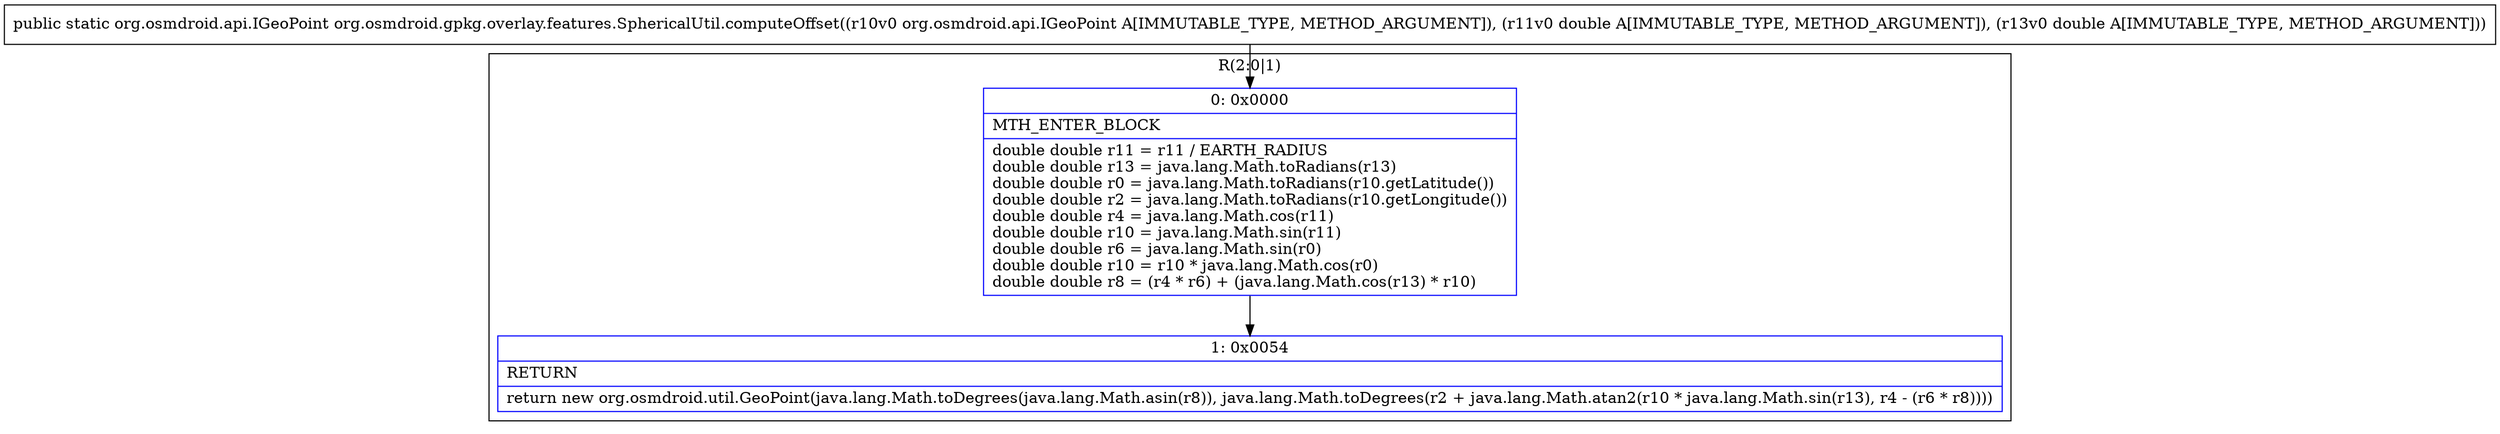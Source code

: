 digraph "CFG fororg.osmdroid.gpkg.overlay.features.SphericalUtil.computeOffset(Lorg\/osmdroid\/api\/IGeoPoint;DD)Lorg\/osmdroid\/api\/IGeoPoint;" {
subgraph cluster_Region_956961222 {
label = "R(2:0|1)";
node [shape=record,color=blue];
Node_0 [shape=record,label="{0\:\ 0x0000|MTH_ENTER_BLOCK\l|double double r11 = r11 \/ EARTH_RADIUS\ldouble double r13 = java.lang.Math.toRadians(r13)\ldouble double r0 = java.lang.Math.toRadians(r10.getLatitude())\ldouble double r2 = java.lang.Math.toRadians(r10.getLongitude())\ldouble double r4 = java.lang.Math.cos(r11)\ldouble double r10 = java.lang.Math.sin(r11)\ldouble double r6 = java.lang.Math.sin(r0)\ldouble double r10 = r10 * java.lang.Math.cos(r0)\ldouble double r8 = (r4 * r6) + (java.lang.Math.cos(r13) * r10)\l}"];
Node_1 [shape=record,label="{1\:\ 0x0054|RETURN\l|return new org.osmdroid.util.GeoPoint(java.lang.Math.toDegrees(java.lang.Math.asin(r8)), java.lang.Math.toDegrees(r2 + java.lang.Math.atan2(r10 * java.lang.Math.sin(r13), r4 \- (r6 * r8))))\l}"];
}
MethodNode[shape=record,label="{public static org.osmdroid.api.IGeoPoint org.osmdroid.gpkg.overlay.features.SphericalUtil.computeOffset((r10v0 org.osmdroid.api.IGeoPoint A[IMMUTABLE_TYPE, METHOD_ARGUMENT]), (r11v0 double A[IMMUTABLE_TYPE, METHOD_ARGUMENT]), (r13v0 double A[IMMUTABLE_TYPE, METHOD_ARGUMENT])) }"];
MethodNode -> Node_0;
Node_0 -> Node_1;
}

